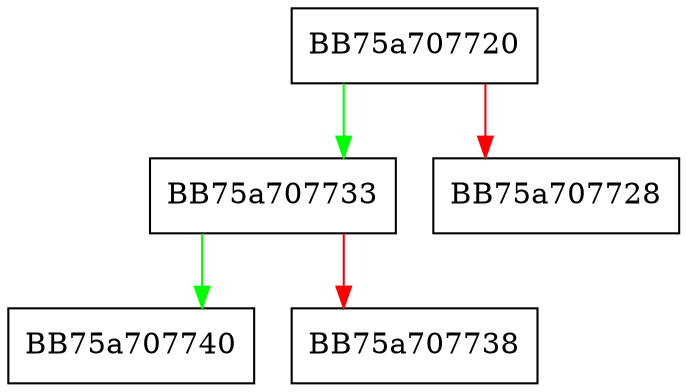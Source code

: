 digraph winModeBit {
  node [shape="box"];
  graph [splines=ortho];
  BB75a707720 -> BB75a707733 [color="green"];
  BB75a707720 -> BB75a707728 [color="red"];
  BB75a707733 -> BB75a707740 [color="green"];
  BB75a707733 -> BB75a707738 [color="red"];
}